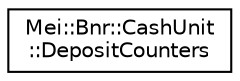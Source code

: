 digraph "Graphical Class Hierarchy"
{
  edge [fontname="Helvetica",fontsize="10",labelfontname="Helvetica",labelfontsize="10"];
  node [fontname="Helvetica",fontsize="10",shape=record];
  rankdir="LR";
  Node1 [label="Mei::Bnr::CashUnit\l::DepositCounters",height=0.2,width=0.4,color="black", fillcolor="white", style="filled",URL="$a00028.html",tooltip="DepositCounters value class "];
}
